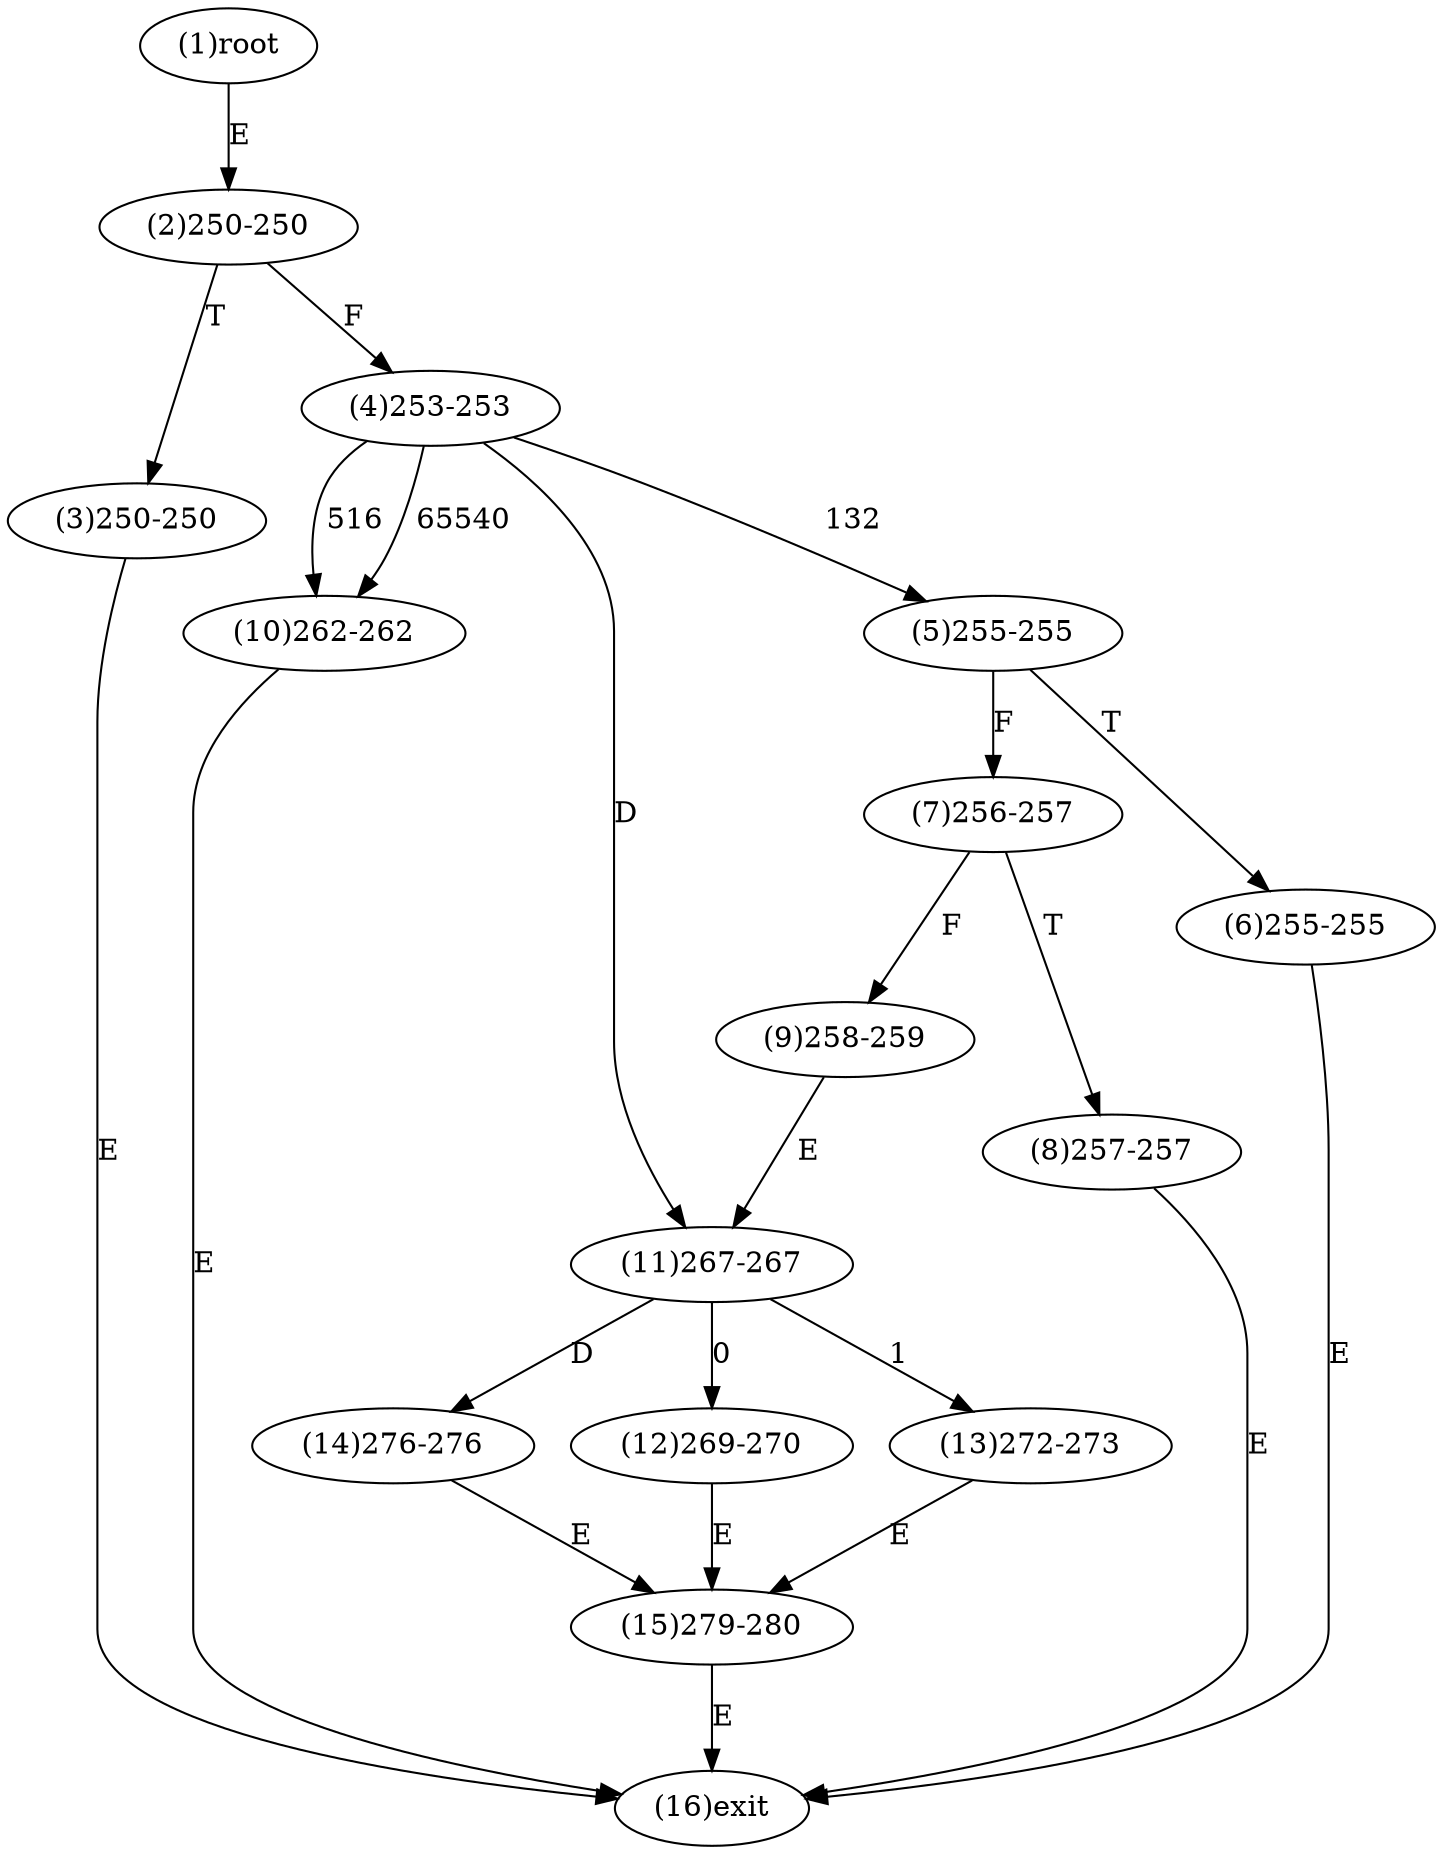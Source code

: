 digraph "" { 
1[ label="(1)root"];
2[ label="(2)250-250"];
3[ label="(3)250-250"];
4[ label="(4)253-253"];
5[ label="(5)255-255"];
6[ label="(6)255-255"];
7[ label="(7)256-257"];
8[ label="(8)257-257"];
9[ label="(9)258-259"];
10[ label="(10)262-262"];
11[ label="(11)267-267"];
12[ label="(12)269-270"];
13[ label="(13)272-273"];
14[ label="(14)276-276"];
15[ label="(15)279-280"];
16[ label="(16)exit"];
1->2[ label="E"];
2->4[ label="F"];
2->3[ label="T"];
3->16[ label="E"];
4->5[ label="132"];
4->10[ label="516"];
4->10[ label="65540"];
4->11[ label="D"];
5->7[ label="F"];
5->6[ label="T"];
6->16[ label="E"];
7->9[ label="F"];
7->8[ label="T"];
8->16[ label="E"];
9->11[ label="E"];
10->16[ label="E"];
11->12[ label="0"];
11->13[ label="1"];
11->14[ label="D"];
12->15[ label="E"];
13->15[ label="E"];
14->15[ label="E"];
15->16[ label="E"];
}